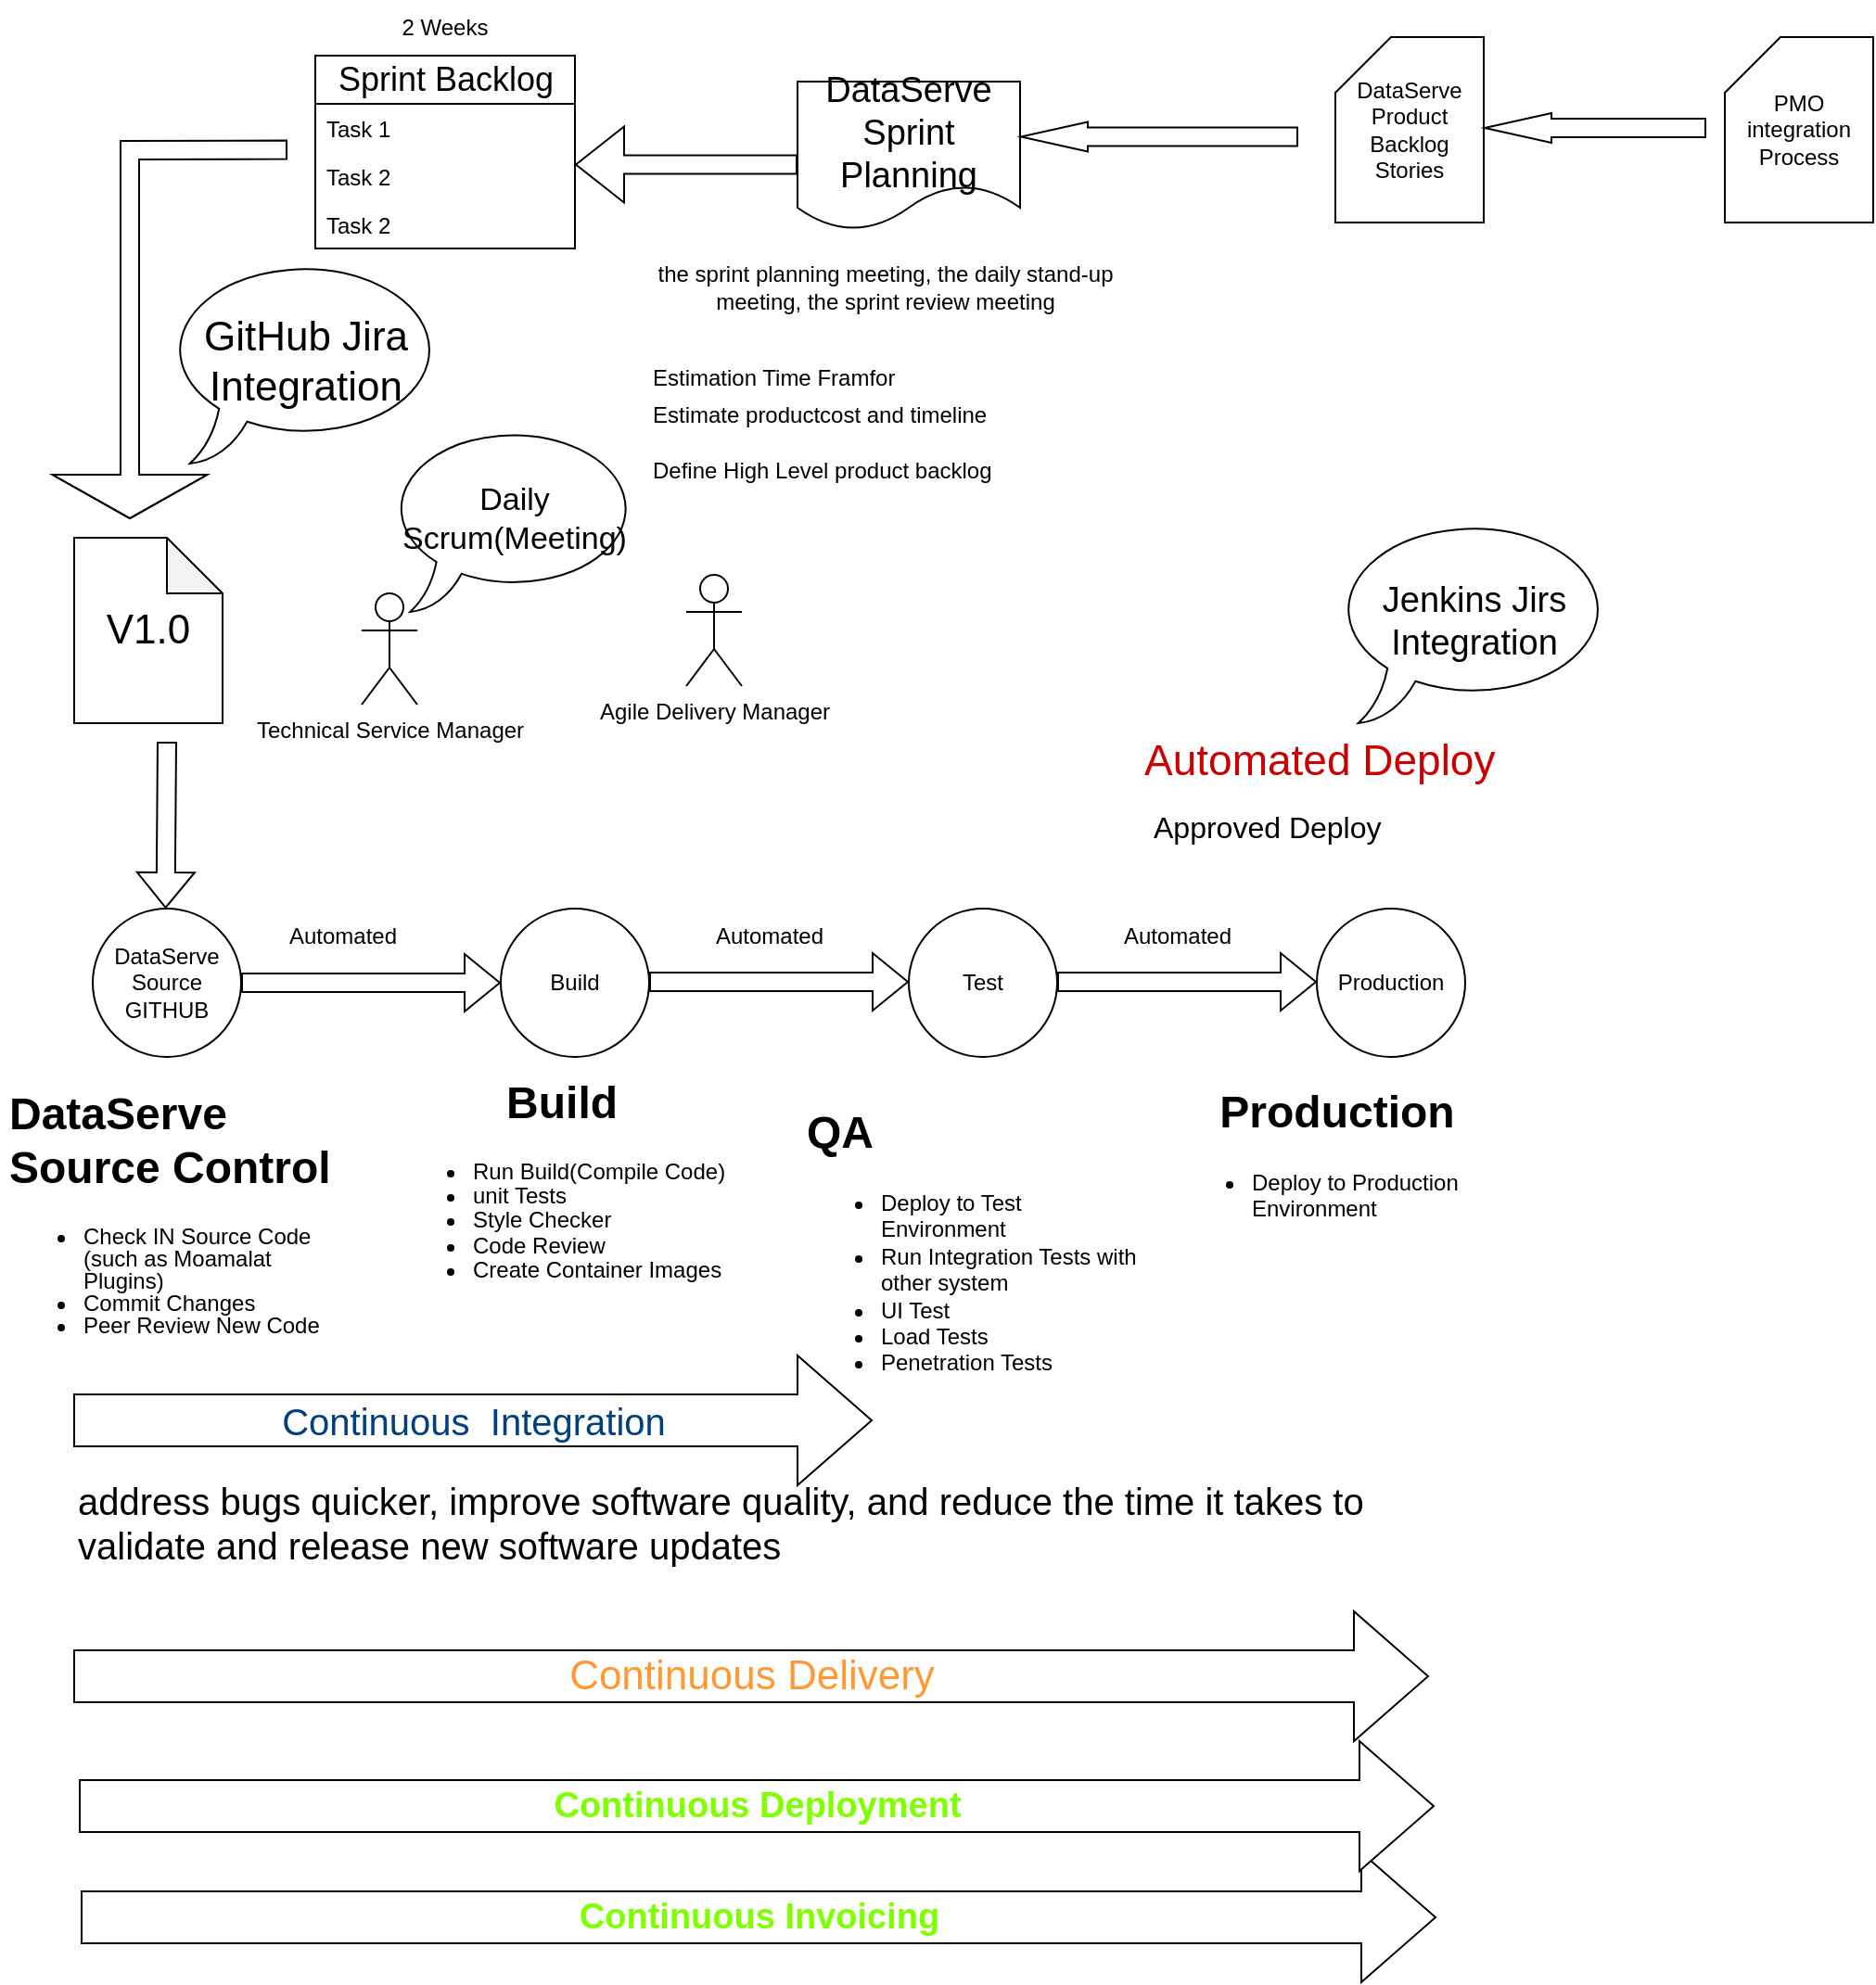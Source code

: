 <mxfile version="21.3.8" type="github">
  <diagram name="Page-1" id="4942dSgOLlQn5LEMoV-9">
    <mxGraphModel dx="4200" dy="2152" grid="1" gridSize="10" guides="1" tooltips="1" connect="1" arrows="1" fold="1" page="1" pageScale="1" pageWidth="850" pageHeight="1100" math="0" shadow="0">
      <root>
        <mxCell id="0" />
        <mxCell id="1" parent="0" />
        <mxCell id="iqrrrpipv7ULR5whAsaG-1" value="&lt;div&gt;DataServe&lt;/div&gt;&lt;div&gt;Source GITHUB&lt;/div&gt;" style="ellipse;whiteSpace=wrap;html=1;aspect=fixed;" parent="1" vertex="1">
          <mxGeometry x="60" y="508" width="80" height="80" as="geometry" />
        </mxCell>
        <mxCell id="iqrrrpipv7ULR5whAsaG-2" value="" style="shape=flexArrow;endArrow=classic;html=1;rounded=0;" parent="1" edge="1">
          <mxGeometry width="50" height="50" relative="1" as="geometry">
            <mxPoint x="140" y="548" as="sourcePoint" />
            <mxPoint x="280" y="548" as="targetPoint" />
          </mxGeometry>
        </mxCell>
        <mxCell id="iqrrrpipv7ULR5whAsaG-3" value="Build " style="ellipse;whiteSpace=wrap;html=1;aspect=fixed;" parent="1" vertex="1">
          <mxGeometry x="280" y="508" width="80" height="80" as="geometry" />
        </mxCell>
        <mxCell id="iqrrrpipv7ULR5whAsaG-4" value="" style="shape=flexArrow;endArrow=classic;html=1;rounded=0;" parent="1" edge="1">
          <mxGeometry width="50" height="50" relative="1" as="geometry">
            <mxPoint x="360" y="547.5" as="sourcePoint" />
            <mxPoint x="500" y="547.5" as="targetPoint" />
          </mxGeometry>
        </mxCell>
        <mxCell id="iqrrrpipv7ULR5whAsaG-6" value="&lt;h1&gt;DataServe Source Control&lt;br&gt;&lt;/h1&gt;&lt;ul style=&quot;line-height: 100%;&quot;&gt;&lt;li&gt;Check IN Source Code (such as Moamalat Plugins) &lt;/li&gt;&lt;li&gt;Commit Changes&lt;/li&gt;&lt;li&gt;Peer Review New Code&lt;/li&gt;&lt;/ul&gt;" style="text;html=1;strokeColor=none;fillColor=none;spacing=5;spacingTop=-20;whiteSpace=wrap;overflow=hidden;rounded=0;" parent="1" vertex="1">
          <mxGeometry x="10" y="599" width="190" height="170" as="geometry" />
        </mxCell>
        <mxCell id="iqrrrpipv7ULR5whAsaG-7" value="Automated" style="text;html=1;strokeColor=none;fillColor=none;align=center;verticalAlign=middle;whiteSpace=wrap;rounded=0;" parent="1" vertex="1">
          <mxGeometry x="150" y="508" width="90" height="30" as="geometry" />
        </mxCell>
        <mxCell id="iqrrrpipv7ULR5whAsaG-8" value="Automated" style="text;html=1;strokeColor=none;fillColor=none;align=center;verticalAlign=middle;whiteSpace=wrap;rounded=0;" parent="1" vertex="1">
          <mxGeometry x="380" y="508" width="90" height="30" as="geometry" />
        </mxCell>
        <mxCell id="iqrrrpipv7ULR5whAsaG-9" value="&lt;h1 align=&quot;center&quot;&gt;Build&lt;br&gt;&lt;/h1&gt;&lt;ul style=&quot;line-height: 110%;&quot;&gt;&lt;li&gt;Run Build(Compile Code) &lt;/li&gt;&lt;li&gt;unit Tests&lt;/li&gt;&lt;li&gt;Style Checker&lt;/li&gt;&lt;li&gt;Code Review&lt;/li&gt;&lt;li&gt;Create Container Images&lt;/li&gt;&lt;/ul&gt;" style="text;html=1;strokeColor=none;fillColor=none;spacing=5;spacingTop=-20;whiteSpace=wrap;overflow=hidden;rounded=0;" parent="1" vertex="1">
          <mxGeometry x="220" y="593" width="190" height="130" as="geometry" />
        </mxCell>
        <mxCell id="iqrrrpipv7ULR5whAsaG-10" value="Test" style="ellipse;whiteSpace=wrap;html=1;aspect=fixed;" parent="1" vertex="1">
          <mxGeometry x="500" y="508" width="80" height="80" as="geometry" />
        </mxCell>
        <mxCell id="iqrrrpipv7ULR5whAsaG-11" value="&lt;h1&gt;QA&lt;br&gt;&lt;/h1&gt;&lt;ul&gt;&lt;li&gt;Deploy to Test Environment&lt;/li&gt;&lt;li&gt;Run Integration Tests with other system&lt;/li&gt;&lt;li&gt;UI Test&lt;/li&gt;&lt;li&gt;Load Tests &lt;/li&gt;&lt;li&gt;Penetration Tests&lt;/li&gt;&lt;/ul&gt;" style="text;html=1;strokeColor=none;fillColor=none;spacing=5;spacingTop=-20;whiteSpace=wrap;overflow=hidden;rounded=0;" parent="1" vertex="1">
          <mxGeometry x="440" y="609" width="190" height="210" as="geometry" />
        </mxCell>
        <mxCell id="iqrrrpipv7ULR5whAsaG-12" value="Production" style="ellipse;whiteSpace=wrap;html=1;aspect=fixed;" parent="1" vertex="1">
          <mxGeometry x="720" y="508" width="80" height="80" as="geometry" />
        </mxCell>
        <mxCell id="iqrrrpipv7ULR5whAsaG-13" value="" style="shape=flexArrow;endArrow=classic;html=1;rounded=0;" parent="1" edge="1">
          <mxGeometry width="50" height="50" relative="1" as="geometry">
            <mxPoint x="580" y="547.5" as="sourcePoint" />
            <mxPoint x="720" y="547.5" as="targetPoint" />
          </mxGeometry>
        </mxCell>
        <mxCell id="iqrrrpipv7ULR5whAsaG-14" value="&lt;h1 align=&quot;center&quot;&gt;Production &lt;br&gt;&lt;/h1&gt;&lt;ul&gt;&lt;li&gt;Deploy to Production Environment&lt;/li&gt;&lt;/ul&gt;" style="text;html=1;strokeColor=none;fillColor=none;spacing=5;spacingTop=-20;whiteSpace=wrap;overflow=hidden;rounded=0;" parent="1" vertex="1">
          <mxGeometry x="640" y="598" width="180" height="120" as="geometry" />
        </mxCell>
        <mxCell id="iqrrrpipv7ULR5whAsaG-15" value="&lt;font style=&quot;font-size: 22px;&quot;&gt;V1.0&lt;/font&gt;" style="shape=note;whiteSpace=wrap;html=1;backgroundOutline=1;darkOpacity=0.05;" parent="1" vertex="1">
          <mxGeometry x="50" y="308" width="80" height="100" as="geometry" />
        </mxCell>
        <mxCell id="iqrrrpipv7ULR5whAsaG-17" value="" style="shape=flexArrow;endArrow=classic;html=1;rounded=0;" parent="1" edge="1">
          <mxGeometry width="50" height="50" relative="1" as="geometry">
            <mxPoint x="100" y="418" as="sourcePoint" />
            <mxPoint x="99.29" y="508" as="targetPoint" />
          </mxGeometry>
        </mxCell>
        <mxCell id="iqrrrpipv7ULR5whAsaG-20" value="&lt;font style=&quot;font-size: 16px;&quot;&gt;Approved Deploy&lt;/font&gt;" style="text;whiteSpace=wrap;html=1;" parent="1" vertex="1">
          <mxGeometry x="630" y="448" width="190" height="40" as="geometry" />
        </mxCell>
        <mxCell id="iqrrrpipv7ULR5whAsaG-21" value="&lt;font style=&quot;font-size: 23px;&quot;&gt;&lt;font style=&quot;font-size: 23px;&quot; color=&quot;#cc0000&quot;&gt;Automated Deploy&lt;/font&gt;&lt;/font&gt;" style="text;whiteSpace=wrap;html=1;" parent="1" vertex="1">
          <mxGeometry x="625" y="408" width="200" height="40" as="geometry" />
        </mxCell>
        <mxCell id="iqrrrpipv7ULR5whAsaG-24" value="&lt;font style=&quot;font-size: 22px;&quot; color=&quot;#ff9933&quot;&gt;Continuous Delivery&lt;/font&gt;" style="html=1;shadow=0;dashed=0;align=center;verticalAlign=middle;shape=mxgraph.arrows2.arrow;dy=0.6;dx=40;notch=0;" parent="1" vertex="1">
          <mxGeometry x="50" y="887" width="730" height="70" as="geometry" />
        </mxCell>
        <mxCell id="iqrrrpipv7ULR5whAsaG-25" value="&lt;font style=&quot;font-size: 20px;&quot; color=&quot;#004080&quot;&gt;Continuous&amp;nbsp; Integration &lt;/font&gt;" style="html=1;shadow=0;dashed=0;align=center;verticalAlign=middle;shape=mxgraph.arrows2.arrow;dy=0.6;dx=40;notch=0;" parent="1" vertex="1">
          <mxGeometry x="50" y="749" width="430" height="70" as="geometry" />
        </mxCell>
        <mxCell id="iqrrrpipv7ULR5whAsaG-26" value="&lt;b&gt;&lt;font style=&quot;font-size: 19px;&quot; color=&quot;#80ff00&quot;&gt;Continuous Invoicing&lt;/font&gt;&lt;/b&gt;" style="html=1;shadow=0;dashed=0;align=center;verticalAlign=middle;shape=mxgraph.arrows2.arrow;dy=0.6;dx=40;notch=0;" parent="1" vertex="1">
          <mxGeometry x="54" y="1017" width="730" height="70" as="geometry" />
        </mxCell>
        <mxCell id="iqrrrpipv7ULR5whAsaG-28" value="Automated" style="text;html=1;strokeColor=none;fillColor=none;align=center;verticalAlign=middle;whiteSpace=wrap;rounded=0;" parent="1" vertex="1">
          <mxGeometry x="600" y="508" width="90" height="30" as="geometry" />
        </mxCell>
        <mxCell id="iqrrrpipv7ULR5whAsaG-32" value="" style="shape=flexArrow;endArrow=classic;html=1;rounded=0;endWidth=30;endSize=8.325;" parent="1" edge="1">
          <mxGeometry width="50" height="50" relative="1" as="geometry">
            <mxPoint x="440" y="106.75" as="sourcePoint" />
            <mxPoint x="320" y="106.75" as="targetPoint" />
          </mxGeometry>
        </mxCell>
        <mxCell id="iqrrrpipv7ULR5whAsaG-37" value="DataServe Sprint Planning" style="shape=document;whiteSpace=wrap;html=1;boundedLbl=1;fontSize=19;" parent="1" vertex="1">
          <mxGeometry x="440" y="62" width="120" height="80" as="geometry" />
        </mxCell>
        <mxCell id="iqrrrpipv7ULR5whAsaG-39" value="&lt;font style=&quot;font-size: 18px;&quot;&gt;Sprint Backlog&lt;/font&gt;" style="swimlane;fontStyle=0;childLayout=stackLayout;horizontal=1;startSize=26;fillColor=none;horizontalStack=0;resizeParent=1;resizeParentMax=0;resizeLast=0;collapsible=1;marginBottom=0;html=1;" parent="1" vertex="1">
          <mxGeometry x="180" y="48" width="140" height="104" as="geometry" />
        </mxCell>
        <mxCell id="iqrrrpipv7ULR5whAsaG-40" value="Task 1" style="text;strokeColor=none;fillColor=none;align=left;verticalAlign=top;spacingLeft=4;spacingRight=4;overflow=hidden;rotatable=0;points=[[0,0.5],[1,0.5]];portConstraint=eastwest;whiteSpace=wrap;html=1;" parent="iqrrrpipv7ULR5whAsaG-39" vertex="1">
          <mxGeometry y="26" width="140" height="26" as="geometry" />
        </mxCell>
        <mxCell id="iqrrrpipv7ULR5whAsaG-41" value="Task 2" style="text;strokeColor=none;fillColor=none;align=left;verticalAlign=top;spacingLeft=4;spacingRight=4;overflow=hidden;rotatable=0;points=[[0,0.5],[1,0.5]];portConstraint=eastwest;whiteSpace=wrap;html=1;" parent="iqrrrpipv7ULR5whAsaG-39" vertex="1">
          <mxGeometry y="52" width="140" height="26" as="geometry" />
        </mxCell>
        <mxCell id="iqrrrpipv7ULR5whAsaG-42" value="Task 2" style="text;strokeColor=none;fillColor=none;align=left;verticalAlign=top;spacingLeft=4;spacingRight=4;overflow=hidden;rotatable=0;points=[[0,0.5],[1,0.5]];portConstraint=eastwest;whiteSpace=wrap;html=1;" parent="iqrrrpipv7ULR5whAsaG-39" vertex="1">
          <mxGeometry y="78" width="140" height="26" as="geometry" />
        </mxCell>
        <mxCell id="iqrrrpipv7ULR5whAsaG-43" value="" style="shape=flexArrow;endArrow=classic;html=1;rounded=0;endWidth=5;endSize=11.675;" parent="1" edge="1">
          <mxGeometry width="50" height="50" relative="1" as="geometry">
            <mxPoint x="710" y="91.75" as="sourcePoint" />
            <mxPoint x="560" y="91.75" as="targetPoint" />
          </mxGeometry>
        </mxCell>
        <mxCell id="iqrrrpipv7ULR5whAsaG-45" value="2 Weeks" style="text;html=1;strokeColor=none;fillColor=none;align=center;verticalAlign=middle;whiteSpace=wrap;rounded=0;" parent="1" vertex="1">
          <mxGeometry x="220" y="18" width="60" height="30" as="geometry" />
        </mxCell>
        <mxCell id="iqrrrpipv7ULR5whAsaG-47" value="&lt;font style=&quot;font-size: 19px;&quot;&gt;Jenkins Jirs Integration&lt;/font&gt;" style="whiteSpace=wrap;html=1;shape=mxgraph.basic.oval_callout" parent="1" vertex="1">
          <mxGeometry x="730" y="298" width="150" height="110" as="geometry" />
        </mxCell>
        <mxCell id="iqrrrpipv7ULR5whAsaG-53" value="" style="shape=flexArrow;endArrow=classic;html=1;rounded=0;endWidth=72.5;endSize=7.5;" parent="1" edge="1">
          <mxGeometry width="50" height="50" relative="1" as="geometry">
            <mxPoint x="165" y="98.75" as="sourcePoint" />
            <mxPoint x="80" y="298" as="targetPoint" />
            <Array as="points">
              <mxPoint x="80" y="99" />
            </Array>
          </mxGeometry>
        </mxCell>
        <mxCell id="iqrrrpipv7ULR5whAsaG-55" value="&lt;div align=&quot;center&quot;&gt;&lt;font style=&quot;font-size: 12px;&quot;&gt;DataServe Product Backlog &lt;br&gt;&lt;/font&gt;&lt;/div&gt;&lt;div align=&quot;center&quot;&gt;&lt;font style=&quot;font-size: 12px;&quot;&gt;Stories&lt;/font&gt;&lt;/div&gt;" style="shape=card;whiteSpace=wrap;html=1;" parent="1" vertex="1">
          <mxGeometry x="730" y="38" width="80" height="100" as="geometry" />
        </mxCell>
        <mxCell id="iqrrrpipv7ULR5whAsaG-57" value="address bugs quicker, improve software quality, and reduce the time it takes to validate and release new software updates" style="text;whiteSpace=wrap;html=1;fontSize=20;" parent="1" vertex="1">
          <mxGeometry x="50" y="809" width="748" height="60" as="geometry" />
        </mxCell>
        <mxCell id="iqrrrpipv7ULR5whAsaG-58" value="&lt;font style=&quot;font-size: 22px;&quot;&gt;GitHub Jira Integration&lt;/font&gt;" style="whiteSpace=wrap;html=1;shape=mxgraph.basic.oval_callout" parent="1" vertex="1">
          <mxGeometry x="100" y="158" width="150" height="110" as="geometry" />
        </mxCell>
        <mxCell id="iqrrrpipv7ULR5whAsaG-59" value="&lt;font style=&quot;font-size: 17px;&quot;&gt;Daily Scrum(Meeting)&lt;/font&gt;" style="whiteSpace=wrap;html=1;shape=mxgraph.basic.oval_callout" parent="1" vertex="1">
          <mxGeometry x="220" y="248" width="135" height="100" as="geometry" />
        </mxCell>
        <mxCell id="iqrrrpipv7ULR5whAsaG-60" value="Technical Service Manager" style="shape=umlActor;verticalLabelPosition=bottom;verticalAlign=top;html=1;outlineConnect=0;" parent="1" vertex="1">
          <mxGeometry x="205" y="338" width="30" height="60" as="geometry" />
        </mxCell>
        <mxCell id="iqrrrpipv7ULR5whAsaG-62" value="the sprint planning meeting, the daily stand-up meeting, the sprint review meeting" style="text;html=1;strokeColor=none;fillColor=none;align=center;verticalAlign=middle;whiteSpace=wrap;rounded=0;" parent="1" vertex="1">
          <mxGeometry x="345" y="158" width="285" height="30" as="geometry" />
        </mxCell>
        <mxCell id="iqrrrpipv7ULR5whAsaG-63" value="Estimation Time Framfor" style="text;whiteSpace=wrap;html=1;" parent="1" vertex="1">
          <mxGeometry x="360" y="208" width="480" height="40" as="geometry" />
        </mxCell>
        <mxCell id="iqrrrpipv7ULR5whAsaG-64" value="Estimate productcost and timeline" style="text;whiteSpace=wrap;html=1;" parent="1" vertex="1">
          <mxGeometry x="360" y="228" width="220" height="40" as="geometry" />
        </mxCell>
        <mxCell id="iqrrrpipv7ULR5whAsaG-65" value="Define High Level product backlog" style="text;whiteSpace=wrap;html=1;" parent="1" vertex="1">
          <mxGeometry x="360" y="258" width="250" height="40" as="geometry" />
        </mxCell>
        <mxCell id="iqrrrpipv7ULR5whAsaG-66" value="Agile Delivery Manager" style="shape=umlActor;verticalLabelPosition=bottom;verticalAlign=top;html=1;outlineConnect=0;" parent="1" vertex="1">
          <mxGeometry x="380" y="328" width="30" height="60" as="geometry" />
        </mxCell>
        <mxCell id="QZeT5ov_zveQ-syNADRf-1" value="&lt;b&gt;&lt;font style=&quot;font-size: 19px;&quot; color=&quot;#80ff00&quot;&gt;Continuous Deployment&lt;/font&gt;&lt;/b&gt;" style="html=1;shadow=0;dashed=0;align=center;verticalAlign=middle;shape=mxgraph.arrows2.arrow;dy=0.6;dx=40;notch=0;" vertex="1" parent="1">
          <mxGeometry x="53" y="957" width="730" height="70" as="geometry" />
        </mxCell>
        <mxCell id="QZeT5ov_zveQ-syNADRf-2" value="PMO integration Process" style="shape=card;whiteSpace=wrap;html=1;" vertex="1" parent="1">
          <mxGeometry x="940" y="38" width="80" height="100" as="geometry" />
        </mxCell>
        <mxCell id="QZeT5ov_zveQ-syNADRf-4" value="" style="shape=flexArrow;endArrow=classic;html=1;rounded=0;endWidth=5;endSize=11.675;" edge="1" parent="1">
          <mxGeometry width="50" height="50" relative="1" as="geometry">
            <mxPoint x="930" y="87" as="sourcePoint" />
            <mxPoint x="810" y="87" as="targetPoint" />
          </mxGeometry>
        </mxCell>
      </root>
    </mxGraphModel>
  </diagram>
</mxfile>
